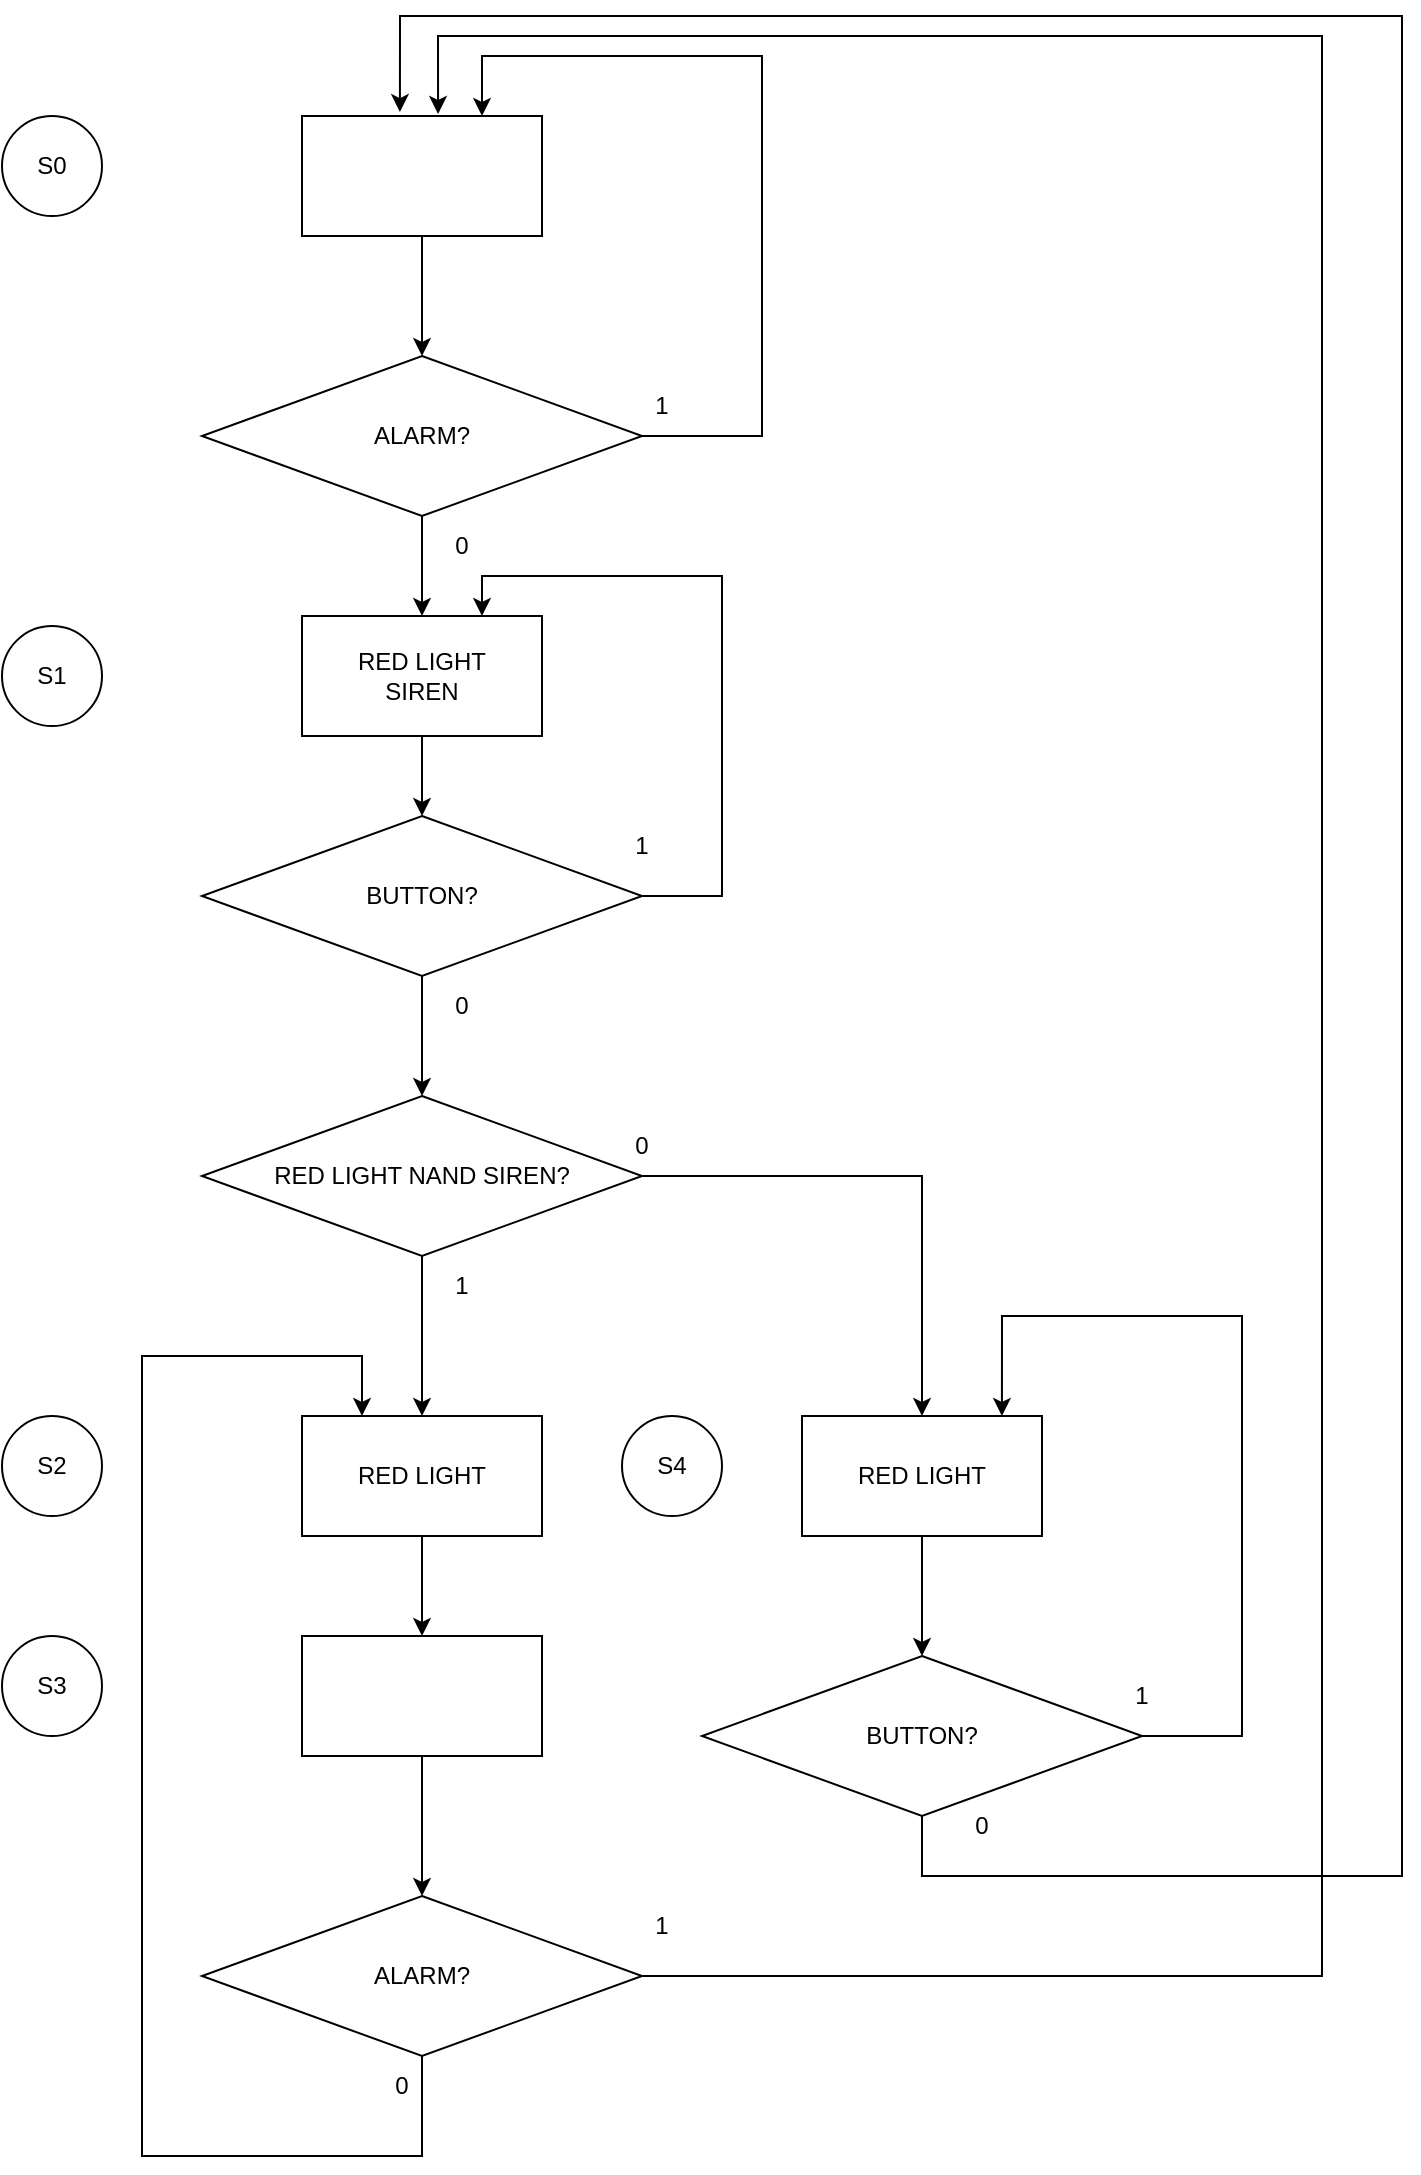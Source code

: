<mxfile version="26.1.1">
  <diagram name="Page-1" id="JiJcw-VzmdGvk_VzQgD5">
    <mxGraphModel dx="1745" dy="2892" grid="1" gridSize="10" guides="1" tooltips="1" connect="1" arrows="1" fold="1" page="1" pageScale="1" pageWidth="827" pageHeight="1169" math="0" shadow="0">
      <root>
        <mxCell id="0" />
        <mxCell id="1" parent="0" />
        <mxCell id="J0UuNP0AM-itZ0WhXeT9-18" style="edgeStyle=orthogonalEdgeStyle;rounded=0;orthogonalLoop=1;jettySize=auto;html=1;entryX=0.5;entryY=0;entryDx=0;entryDy=0;" parent="1" source="J0UuNP0AM-itZ0WhXeT9-7" target="J0UuNP0AM-itZ0WhXeT9-8" edge="1">
          <mxGeometry relative="1" as="geometry" />
        </mxCell>
        <mxCell id="J0UuNP0AM-itZ0WhXeT9-7" value="" style="rounded=0;whiteSpace=wrap;html=1;" parent="1" vertex="1">
          <mxGeometry x="90" y="-2200" width="120" height="60" as="geometry" />
        </mxCell>
        <mxCell id="J0UuNP0AM-itZ0WhXeT9-19" style="edgeStyle=orthogonalEdgeStyle;rounded=0;orthogonalLoop=1;jettySize=auto;html=1;entryX=0.5;entryY=0;entryDx=0;entryDy=0;" parent="1" source="J0UuNP0AM-itZ0WhXeT9-8" target="J0UuNP0AM-itZ0WhXeT9-9" edge="1">
          <mxGeometry relative="1" as="geometry" />
        </mxCell>
        <mxCell id="J0UuNP0AM-itZ0WhXeT9-31" style="edgeStyle=orthogonalEdgeStyle;rounded=0;orthogonalLoop=1;jettySize=auto;html=1;entryX=0.75;entryY=0;entryDx=0;entryDy=0;" parent="1" source="J0UuNP0AM-itZ0WhXeT9-8" target="J0UuNP0AM-itZ0WhXeT9-7" edge="1">
          <mxGeometry relative="1" as="geometry">
            <mxPoint x="180" y="-2230" as="targetPoint" />
            <Array as="points">
              <mxPoint x="320" y="-2040" />
              <mxPoint x="320" y="-2230" />
              <mxPoint x="180" y="-2230" />
            </Array>
          </mxGeometry>
        </mxCell>
        <mxCell id="J0UuNP0AM-itZ0WhXeT9-8" value="ALARM?" style="rhombus;whiteSpace=wrap;html=1;" parent="1" vertex="1">
          <mxGeometry x="40" y="-2080" width="220" height="80" as="geometry" />
        </mxCell>
        <mxCell id="J0UuNP0AM-itZ0WhXeT9-20" style="edgeStyle=orthogonalEdgeStyle;rounded=0;orthogonalLoop=1;jettySize=auto;html=1;entryX=0.5;entryY=0;entryDx=0;entryDy=0;" parent="1" source="J0UuNP0AM-itZ0WhXeT9-9" target="J0UuNP0AM-itZ0WhXeT9-11" edge="1">
          <mxGeometry relative="1" as="geometry" />
        </mxCell>
        <mxCell id="J0UuNP0AM-itZ0WhXeT9-9" value="RED LIGHT&lt;div&gt;SIREN&lt;/div&gt;" style="rounded=0;whiteSpace=wrap;html=1;" parent="1" vertex="1">
          <mxGeometry x="90" y="-1950" width="120" height="60" as="geometry" />
        </mxCell>
        <mxCell id="J0UuNP0AM-itZ0WhXeT9-21" style="edgeStyle=orthogonalEdgeStyle;rounded=0;orthogonalLoop=1;jettySize=auto;html=1;entryX=0.5;entryY=0;entryDx=0;entryDy=0;" parent="1" source="J0UuNP0AM-itZ0WhXeT9-11" target="J0UuNP0AM-itZ0WhXeT9-12" edge="1">
          <mxGeometry relative="1" as="geometry" />
        </mxCell>
        <mxCell id="J0UuNP0AM-itZ0WhXeT9-44" style="edgeStyle=orthogonalEdgeStyle;rounded=0;orthogonalLoop=1;jettySize=auto;html=1;entryX=0.75;entryY=0;entryDx=0;entryDy=0;" parent="1" source="J0UuNP0AM-itZ0WhXeT9-11" target="J0UuNP0AM-itZ0WhXeT9-9" edge="1">
          <mxGeometry relative="1" as="geometry">
            <mxPoint x="300" y="-1970" as="targetPoint" />
            <Array as="points">
              <mxPoint x="300" y="-1810" />
              <mxPoint x="300" y="-1970" />
              <mxPoint x="180" y="-1970" />
            </Array>
          </mxGeometry>
        </mxCell>
        <mxCell id="J0UuNP0AM-itZ0WhXeT9-11" value="BUTTON?" style="rhombus;whiteSpace=wrap;html=1;" parent="1" vertex="1">
          <mxGeometry x="40" y="-1850" width="220" height="80" as="geometry" />
        </mxCell>
        <mxCell id="J0UuNP0AM-itZ0WhXeT9-22" style="edgeStyle=orthogonalEdgeStyle;rounded=0;orthogonalLoop=1;jettySize=auto;html=1;" parent="1" source="J0UuNP0AM-itZ0WhXeT9-12" target="J0UuNP0AM-itZ0WhXeT9-13" edge="1">
          <mxGeometry relative="1" as="geometry" />
        </mxCell>
        <mxCell id="J0UuNP0AM-itZ0WhXeT9-25" style="edgeStyle=orthogonalEdgeStyle;rounded=0;orthogonalLoop=1;jettySize=auto;html=1;entryX=0.5;entryY=0;entryDx=0;entryDy=0;" parent="1" source="J0UuNP0AM-itZ0WhXeT9-12" target="J0UuNP0AM-itZ0WhXeT9-15" edge="1">
          <mxGeometry relative="1" as="geometry">
            <mxPoint x="400" y="-1670" as="targetPoint" />
            <Array as="points">
              <mxPoint x="400" y="-1670" />
            </Array>
          </mxGeometry>
        </mxCell>
        <mxCell id="J0UuNP0AM-itZ0WhXeT9-12" value="RED LIGHT NAND SIREN?" style="rhombus;whiteSpace=wrap;html=1;" parent="1" vertex="1">
          <mxGeometry x="40" y="-1710" width="220" height="80" as="geometry" />
        </mxCell>
        <mxCell id="J0UuNP0AM-itZ0WhXeT9-23" style="edgeStyle=orthogonalEdgeStyle;rounded=0;orthogonalLoop=1;jettySize=auto;html=1;" parent="1" source="J0UuNP0AM-itZ0WhXeT9-13" target="J0UuNP0AM-itZ0WhXeT9-14" edge="1">
          <mxGeometry relative="1" as="geometry" />
        </mxCell>
        <mxCell id="J0UuNP0AM-itZ0WhXeT9-13" value="RED LIGHT" style="rounded=0;whiteSpace=wrap;html=1;" parent="1" vertex="1">
          <mxGeometry x="90" y="-1550" width="120" height="60" as="geometry" />
        </mxCell>
        <mxCell id="J0UuNP0AM-itZ0WhXeT9-24" style="edgeStyle=orthogonalEdgeStyle;rounded=0;orthogonalLoop=1;jettySize=auto;html=1;entryX=0.5;entryY=0;entryDx=0;entryDy=0;" parent="1" source="J0UuNP0AM-itZ0WhXeT9-14" target="J0UuNP0AM-itZ0WhXeT9-17" edge="1">
          <mxGeometry relative="1" as="geometry" />
        </mxCell>
        <mxCell id="J0UuNP0AM-itZ0WhXeT9-14" value="" style="rounded=0;whiteSpace=wrap;html=1;" parent="1" vertex="1">
          <mxGeometry x="90" y="-1440" width="120" height="60" as="geometry" />
        </mxCell>
        <mxCell id="J0UuNP0AM-itZ0WhXeT9-26" style="edgeStyle=orthogonalEdgeStyle;rounded=0;orthogonalLoop=1;jettySize=auto;html=1;entryX=0.5;entryY=0;entryDx=0;entryDy=0;" parent="1" source="J0UuNP0AM-itZ0WhXeT9-15" target="J0UuNP0AM-itZ0WhXeT9-16" edge="1">
          <mxGeometry relative="1" as="geometry" />
        </mxCell>
        <mxCell id="J0UuNP0AM-itZ0WhXeT9-15" value="RED LIGHT" style="rounded=0;whiteSpace=wrap;html=1;" parent="1" vertex="1">
          <mxGeometry x="340" y="-1550" width="120" height="60" as="geometry" />
        </mxCell>
        <mxCell id="J0UuNP0AM-itZ0WhXeT9-27" style="edgeStyle=orthogonalEdgeStyle;rounded=0;orthogonalLoop=1;jettySize=auto;html=1;entryX=0.833;entryY=0;entryDx=0;entryDy=0;entryPerimeter=0;" parent="1" source="J0UuNP0AM-itZ0WhXeT9-16" target="J0UuNP0AM-itZ0WhXeT9-15" edge="1">
          <mxGeometry relative="1" as="geometry">
            <mxPoint x="440" y="-1590" as="targetPoint" />
            <Array as="points">
              <mxPoint x="560" y="-1390" />
              <mxPoint x="560" y="-1600" />
              <mxPoint x="440" y="-1600" />
            </Array>
          </mxGeometry>
        </mxCell>
        <mxCell id="J0UuNP0AM-itZ0WhXeT9-33" style="edgeStyle=orthogonalEdgeStyle;rounded=0;orthogonalLoop=1;jettySize=auto;html=1;entryX=0.408;entryY=-0.033;entryDx=0;entryDy=0;entryPerimeter=0;" parent="1" source="J0UuNP0AM-itZ0WhXeT9-16" target="J0UuNP0AM-itZ0WhXeT9-7" edge="1">
          <mxGeometry relative="1" as="geometry">
            <mxPoint x="140" y="-2250" as="targetPoint" />
            <Array as="points">
              <mxPoint x="400" y="-1320" />
              <mxPoint x="640" y="-1320" />
              <mxPoint x="640" y="-2250" />
              <mxPoint x="139" y="-2250" />
            </Array>
          </mxGeometry>
        </mxCell>
        <mxCell id="J0UuNP0AM-itZ0WhXeT9-16" value="BUTTON?" style="rhombus;whiteSpace=wrap;html=1;" parent="1" vertex="1">
          <mxGeometry x="290" y="-1430" width="220" height="80" as="geometry" />
        </mxCell>
        <mxCell id="J0UuNP0AM-itZ0WhXeT9-30" style="edgeStyle=orthogonalEdgeStyle;rounded=0;orthogonalLoop=1;jettySize=auto;html=1;entryX=0.567;entryY=-0.017;entryDx=0;entryDy=0;entryPerimeter=0;" parent="1" source="J0UuNP0AM-itZ0WhXeT9-17" target="J0UuNP0AM-itZ0WhXeT9-7" edge="1">
          <mxGeometry relative="1" as="geometry">
            <mxPoint x="160" y="-2240" as="targetPoint" />
            <Array as="points">
              <mxPoint x="600" y="-1270" />
              <mxPoint x="600" y="-2240" />
              <mxPoint x="158" y="-2240" />
            </Array>
          </mxGeometry>
        </mxCell>
        <mxCell id="J0UuNP0AM-itZ0WhXeT9-32" style="edgeStyle=orthogonalEdgeStyle;rounded=0;orthogonalLoop=1;jettySize=auto;html=1;entryX=0.25;entryY=0;entryDx=0;entryDy=0;" parent="1" source="J0UuNP0AM-itZ0WhXeT9-17" target="J0UuNP0AM-itZ0WhXeT9-13" edge="1">
          <mxGeometry relative="1" as="geometry">
            <mxPoint x="120" y="-1580" as="targetPoint" />
            <Array as="points">
              <mxPoint x="150" y="-1180" />
              <mxPoint x="10" y="-1180" />
              <mxPoint x="10" y="-1580" />
              <mxPoint x="120" y="-1580" />
            </Array>
          </mxGeometry>
        </mxCell>
        <mxCell id="J0UuNP0AM-itZ0WhXeT9-17" value="ALARM?" style="rhombus;whiteSpace=wrap;html=1;" parent="1" vertex="1">
          <mxGeometry x="40" y="-1310" width="220" height="80" as="geometry" />
        </mxCell>
        <mxCell id="J0UuNP0AM-itZ0WhXeT9-34" value="1" style="text;html=1;align=center;verticalAlign=middle;whiteSpace=wrap;rounded=0;" parent="1" vertex="1">
          <mxGeometry x="480" y="-1425" width="60" height="30" as="geometry" />
        </mxCell>
        <mxCell id="J0UuNP0AM-itZ0WhXeT9-35" value="1" style="text;html=1;align=center;verticalAlign=middle;whiteSpace=wrap;rounded=0;" parent="1" vertex="1">
          <mxGeometry x="240" y="-1310" width="60" height="30" as="geometry" />
        </mxCell>
        <mxCell id="J0UuNP0AM-itZ0WhXeT9-36" value="0" style="text;html=1;align=center;verticalAlign=middle;whiteSpace=wrap;rounded=0;" parent="1" vertex="1">
          <mxGeometry x="230" y="-1700" width="60" height="30" as="geometry" />
        </mxCell>
        <mxCell id="J0UuNP0AM-itZ0WhXeT9-37" value="1" style="text;html=1;align=center;verticalAlign=middle;whiteSpace=wrap;rounded=0;" parent="1" vertex="1">
          <mxGeometry x="240" y="-2070" width="60" height="30" as="geometry" />
        </mxCell>
        <mxCell id="J0UuNP0AM-itZ0WhXeT9-38" value="1" style="text;html=1;align=center;verticalAlign=middle;whiteSpace=wrap;rounded=0;" parent="1" vertex="1">
          <mxGeometry x="230" y="-1850" width="60" height="30" as="geometry" />
        </mxCell>
        <mxCell id="J0UuNP0AM-itZ0WhXeT9-39" value="0" style="text;html=1;align=center;verticalAlign=middle;whiteSpace=wrap;rounded=0;" parent="1" vertex="1">
          <mxGeometry x="400" y="-1360" width="60" height="30" as="geometry" />
        </mxCell>
        <mxCell id="J0UuNP0AM-itZ0WhXeT9-40" value="0" style="text;html=1;align=center;verticalAlign=middle;whiteSpace=wrap;rounded=0;" parent="1" vertex="1">
          <mxGeometry x="110" y="-1230" width="60" height="30" as="geometry" />
        </mxCell>
        <mxCell id="J0UuNP0AM-itZ0WhXeT9-41" value="1" style="text;html=1;align=center;verticalAlign=middle;whiteSpace=wrap;rounded=0;" parent="1" vertex="1">
          <mxGeometry x="140" y="-1630" width="60" height="30" as="geometry" />
        </mxCell>
        <mxCell id="J0UuNP0AM-itZ0WhXeT9-42" value="0" style="text;html=1;align=center;verticalAlign=middle;whiteSpace=wrap;rounded=0;" parent="1" vertex="1">
          <mxGeometry x="140" y="-1770" width="60" height="30" as="geometry" />
        </mxCell>
        <mxCell id="J0UuNP0AM-itZ0WhXeT9-43" value="0" style="text;html=1;align=center;verticalAlign=middle;whiteSpace=wrap;rounded=0;" parent="1" vertex="1">
          <mxGeometry x="140" y="-2000" width="60" height="30" as="geometry" />
        </mxCell>
        <mxCell id="OhqGf2BpDwCb2xN4HxMD-1" value="S2" style="ellipse;whiteSpace=wrap;html=1;aspect=fixed;" vertex="1" parent="1">
          <mxGeometry x="-60" y="-1550" width="50" height="50" as="geometry" />
        </mxCell>
        <mxCell id="OhqGf2BpDwCb2xN4HxMD-2" value="S0" style="ellipse;whiteSpace=wrap;html=1;aspect=fixed;" vertex="1" parent="1">
          <mxGeometry x="-60" y="-2200" width="50" height="50" as="geometry" />
        </mxCell>
        <mxCell id="OhqGf2BpDwCb2xN4HxMD-3" value="S1" style="ellipse;whiteSpace=wrap;html=1;aspect=fixed;" vertex="1" parent="1">
          <mxGeometry x="-60" y="-1945" width="50" height="50" as="geometry" />
        </mxCell>
        <mxCell id="OhqGf2BpDwCb2xN4HxMD-4" value="S3" style="ellipse;whiteSpace=wrap;html=1;aspect=fixed;" vertex="1" parent="1">
          <mxGeometry x="-60" y="-1440" width="50" height="50" as="geometry" />
        </mxCell>
        <mxCell id="OhqGf2BpDwCb2xN4HxMD-5" value="S4" style="ellipse;whiteSpace=wrap;html=1;aspect=fixed;" vertex="1" parent="1">
          <mxGeometry x="250" y="-1550" width="50" height="50" as="geometry" />
        </mxCell>
      </root>
    </mxGraphModel>
  </diagram>
</mxfile>
